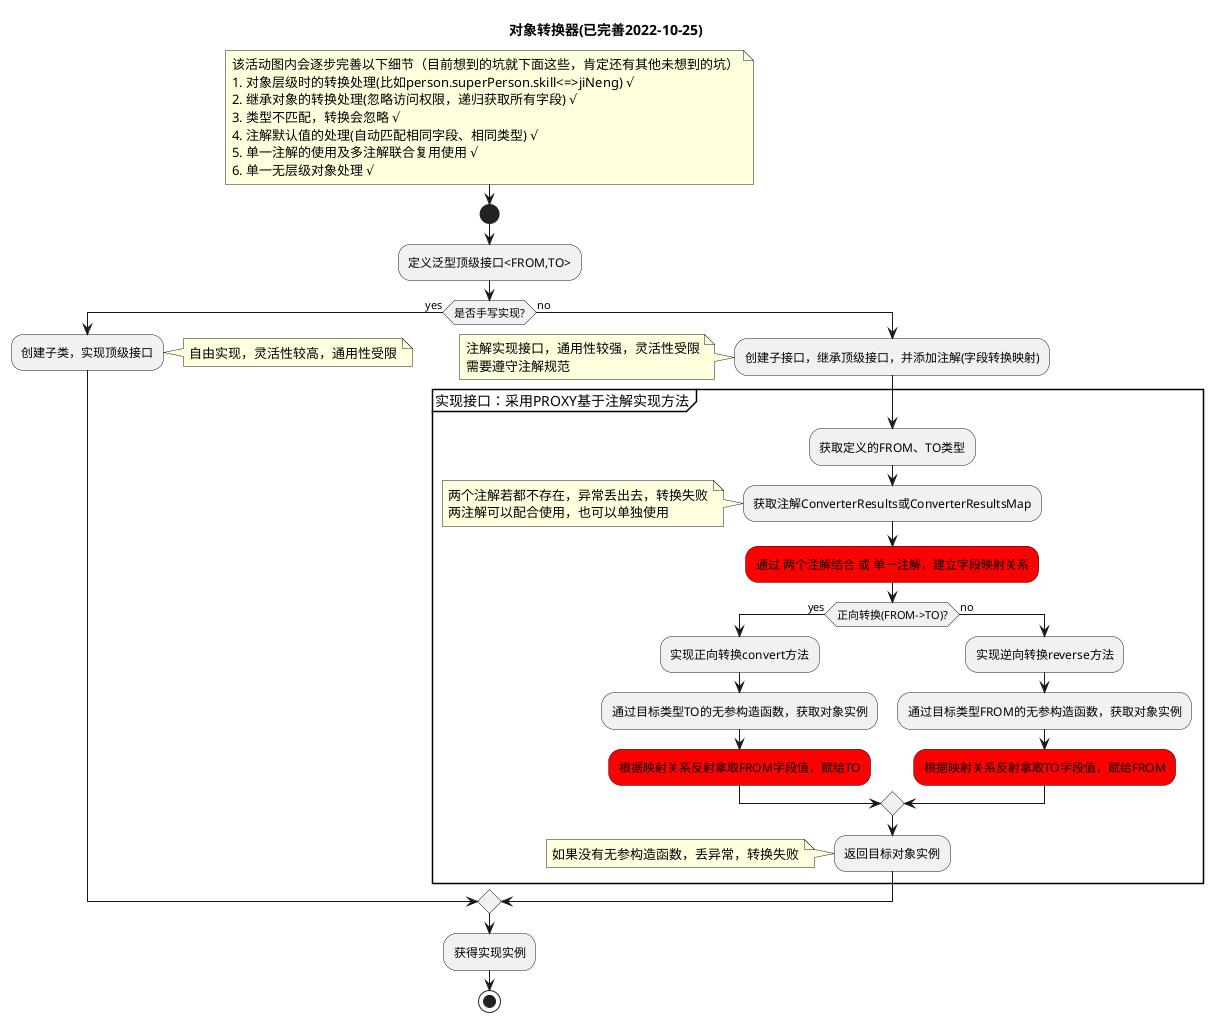 @startuml
'https://plantuml.com/activity-diagram-beta
title 对象转换器(已完善2022-10-25)
note
该活动图内会逐步完善以下细节（目前想到的坑就下面这些，肯定还有其他未想到的坑）
1. 对象层级时的转换处理(比如person.superPerson.skill<=>jiNeng) √
2. 继承对象的转换处理(忽略访问权限，递归获取所有字段) √
3. 类型不匹配，转换会忽略 √
4. 注解默认值的处理(自动匹配相同字段、相同类型) √
5. 单一注解的使用及多注解联合复用使用 √
6. 单一无层级对象处理 √
end note
start
:定义泛型顶级接口<FROM,TO>;

if (是否手写实现?) is (yes) then
  :创建子类，实现顶级接口;
  note right
  自由实现，灵活性较高，通用性受限
  end note
else (no)
:创建子接口，继承顶级接口，并添加注解(字段转换映射);
note left
注解实现接口，通用性较强，灵活性受限
需要遵守注解规范
end note
partition "实现接口：采用PROXY基于注解实现方法" {
:获取定义的FROM、TO类型;
:获取注解ConverterResults或ConverterResultsMap;
note left
两个注解若都不存在，异常丢出去，转换失败
两注解可以配合使用，也可以单独使用
end note
#red:通过 两个注解结合 或 单一注解，建立字段映射关系;
if (正向转换(FROM->TO)?) is (yes) then
  :实现正向转换convert方法;
  :通过目标类型TO的无参构造函数，获取对象实例;
  #red:根据映射关系反射拿取FROM字段值，赋给TO;
else (no)
  :实现逆向转换reverse方法;
  :通过目标类型FROM的无参构造函数，获取对象实例;
   #red:根据映射关系反射拿取TO字段值，赋给FROM;

endif
:返回目标对象实例;
note left
如果没有无参构造函数，丢异常，转换失败
end note


}
endif


:获得实现实例;
stop

@enduml
